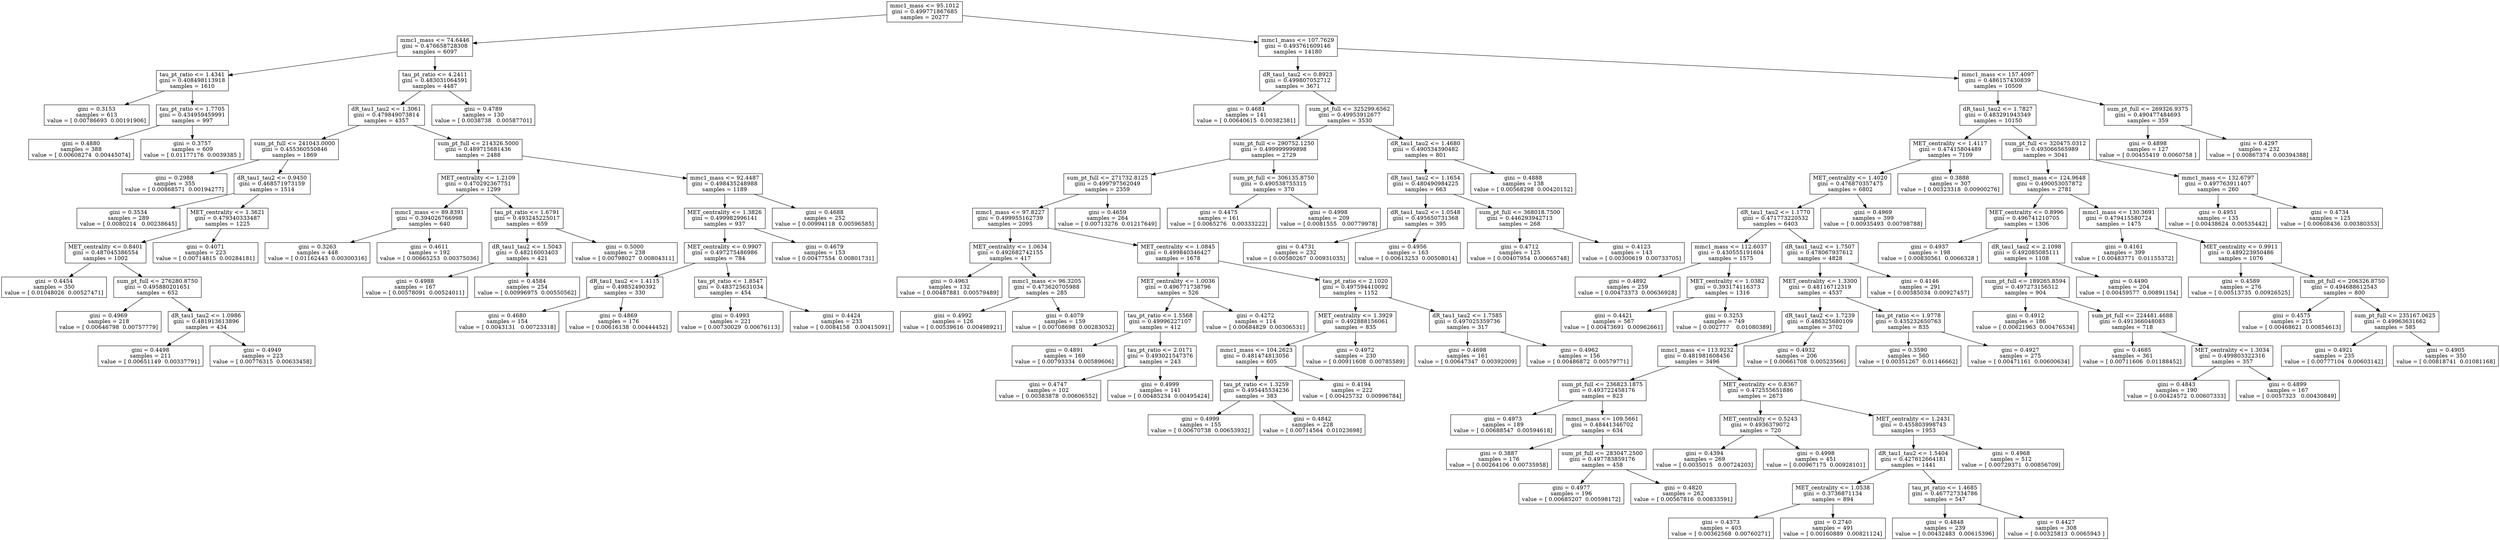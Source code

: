 digraph Tree {
0 [label="mmc1_mass <= 95.1012\ngini = 0.499771867685\nsamples = 20277", shape="box"] ;
1 [label="mmc1_mass <= 74.6446\ngini = 0.476658728308\nsamples = 6097", shape="box"] ;
0 -> 1 ;
2 [label="tau_pt_ratio <= 1.4341\ngini = 0.408498113918\nsamples = 1610", shape="box"] ;
1 -> 2 ;
3 [label="gini = 0.3153\nsamples = 613\nvalue = [ 0.00786693  0.00191906]", shape="box"] ;
2 -> 3 ;
4 [label="tau_pt_ratio <= 1.7705\ngini = 0.434959459991\nsamples = 997", shape="box"] ;
2 -> 4 ;
5 [label="gini = 0.4880\nsamples = 388\nvalue = [ 0.00608274  0.00445074]", shape="box"] ;
4 -> 5 ;
6 [label="gini = 0.3757\nsamples = 609\nvalue = [ 0.01177176  0.0039385 ]", shape="box"] ;
4 -> 6 ;
7 [label="tau_pt_ratio <= 4.2411\ngini = 0.483031064591\nsamples = 4487", shape="box"] ;
1 -> 7 ;
8 [label="dR_tau1_tau2 <= 1.3061\ngini = 0.479849073814\nsamples = 4357", shape="box"] ;
7 -> 8 ;
9 [label="sum_pt_full <= 241043.0000\ngini = 0.455360550846\nsamples = 1869", shape="box"] ;
8 -> 9 ;
10 [label="gini = 0.2988\nsamples = 355\nvalue = [ 0.00868571  0.00194277]", shape="box"] ;
9 -> 10 ;
11 [label="dR_tau1_tau2 <= 0.9450\ngini = 0.468571973159\nsamples = 1514", shape="box"] ;
9 -> 11 ;
12 [label="gini = 0.3534\nsamples = 289\nvalue = [ 0.0080214   0.00238645]", shape="box"] ;
11 -> 12 ;
13 [label="MET_centrality <= 1.3621\ngini = 0.479340333487\nsamples = 1225", shape="box"] ;
11 -> 13 ;
14 [label="MET_centrality <= 0.8401\ngini = 0.487045386554\nsamples = 1002", shape="box"] ;
13 -> 14 ;
15 [label="gini = 0.4454\nsamples = 350\nvalue = [ 0.01048026  0.00527471]", shape="box"] ;
14 -> 15 ;
16 [label="sum_pt_full <= 276280.8750\ngini = 0.495880201651\nsamples = 652", shape="box"] ;
14 -> 16 ;
17 [label="gini = 0.4969\nsamples = 218\nvalue = [ 0.00646798  0.00757779]", shape="box"] ;
16 -> 17 ;
18 [label="dR_tau1_tau2 <= 1.0986\ngini = 0.481913613896\nsamples = 434", shape="box"] ;
16 -> 18 ;
19 [label="gini = 0.4498\nsamples = 211\nvalue = [ 0.00651149  0.00337791]", shape="box"] ;
18 -> 19 ;
20 [label="gini = 0.4949\nsamples = 223\nvalue = [ 0.00776315  0.00633458]", shape="box"] ;
18 -> 20 ;
21 [label="gini = 0.4071\nsamples = 223\nvalue = [ 0.00714815  0.00284181]", shape="box"] ;
13 -> 21 ;
22 [label="sum_pt_full <= 214326.5000\ngini = 0.489715681436\nsamples = 2488", shape="box"] ;
8 -> 22 ;
23 [label="MET_centrality <= 1.2109\ngini = 0.470292367751\nsamples = 1299", shape="box"] ;
22 -> 23 ;
24 [label="mmc1_mass <= 89.8391\ngini = 0.394026766998\nsamples = 640", shape="box"] ;
23 -> 24 ;
25 [label="gini = 0.3263\nsamples = 448\nvalue = [ 0.01162443  0.00300316]", shape="box"] ;
24 -> 25 ;
26 [label="gini = 0.4611\nsamples = 192\nvalue = [ 0.00665253  0.00375036]", shape="box"] ;
24 -> 26 ;
27 [label="tau_pt_ratio <= 1.6791\ngini = 0.493245225017\nsamples = 659", shape="box"] ;
23 -> 27 ;
28 [label="dR_tau1_tau2 <= 1.5043\ngini = 0.48216003403\nsamples = 421", shape="box"] ;
27 -> 28 ;
29 [label="gini = 0.4988\nsamples = 167\nvalue = [ 0.00578091  0.00524011]", shape="box"] ;
28 -> 29 ;
30 [label="gini = 0.4584\nsamples = 254\nvalue = [ 0.00996975  0.00550562]", shape="box"] ;
28 -> 30 ;
31 [label="gini = 0.5000\nsamples = 238\nvalue = [ 0.00798027  0.00804311]", shape="box"] ;
27 -> 31 ;
32 [label="mmc1_mass <= 92.4487\ngini = 0.498435248988\nsamples = 1189", shape="box"] ;
22 -> 32 ;
33 [label="MET_centrality <= 1.3826\ngini = 0.499982996141\nsamples = 937", shape="box"] ;
32 -> 33 ;
34 [label="MET_centrality <= 0.9907\ngini = 0.497275486986\nsamples = 784", shape="box"] ;
33 -> 34 ;
35 [label="dR_tau1_tau2 <= 1.4115\ngini = 0.49852490392\nsamples = 330", shape="box"] ;
34 -> 35 ;
36 [label="gini = 0.4680\nsamples = 154\nvalue = [ 0.0043131   0.00723318]", shape="box"] ;
35 -> 36 ;
37 [label="gini = 0.4869\nsamples = 176\nvalue = [ 0.00616138  0.00444452]", shape="box"] ;
35 -> 37 ;
38 [label="tau_pt_ratio <= 1.8547\ngini = 0.483725631034\nsamples = 454", shape="box"] ;
34 -> 38 ;
39 [label="gini = 0.4993\nsamples = 221\nvalue = [ 0.00730029  0.00676113]", shape="box"] ;
38 -> 39 ;
40 [label="gini = 0.4424\nsamples = 233\nvalue = [ 0.0084158   0.00415091]", shape="box"] ;
38 -> 40 ;
41 [label="gini = 0.4679\nsamples = 153\nvalue = [ 0.00477554  0.00801731]", shape="box"] ;
33 -> 41 ;
42 [label="gini = 0.4688\nsamples = 252\nvalue = [ 0.00994118  0.00596585]", shape="box"] ;
32 -> 42 ;
43 [label="gini = 0.4789\nsamples = 130\nvalue = [ 0.0038738   0.00587701]", shape="box"] ;
7 -> 43 ;
44 [label="mmc1_mass <= 107.7629\ngini = 0.493761609146\nsamples = 14180", shape="box"] ;
0 -> 44 ;
45 [label="dR_tau1_tau2 <= 0.8923\ngini = 0.499807052712\nsamples = 3671", shape="box"] ;
44 -> 45 ;
46 [label="gini = 0.4681\nsamples = 141\nvalue = [ 0.00640615  0.00382381]", shape="box"] ;
45 -> 46 ;
47 [label="sum_pt_full <= 325299.6562\ngini = 0.49953912677\nsamples = 3530", shape="box"] ;
45 -> 47 ;
48 [label="sum_pt_full <= 290752.1250\ngini = 0.499999999898\nsamples = 2729", shape="box"] ;
47 -> 48 ;
49 [label="sum_pt_full <= 271732.8125\ngini = 0.499797562049\nsamples = 2359", shape="box"] ;
48 -> 49 ;
50 [label="mmc1_mass <= 97.8227\ngini = 0.499955162739\nsamples = 2095", shape="box"] ;
49 -> 50 ;
51 [label="MET_centrality <= 1.0634\ngini = 0.492682742155\nsamples = 417", shape="box"] ;
50 -> 51 ;
52 [label="gini = 0.4963\nsamples = 132\nvalue = [ 0.00487881  0.00579489]", shape="box"] ;
51 -> 52 ;
53 [label="mmc1_mass <= 96.3205\ngini = 0.473620705988\nsamples = 285", shape="box"] ;
51 -> 53 ;
54 [label="gini = 0.4992\nsamples = 126\nvalue = [ 0.00539616  0.00498921]", shape="box"] ;
53 -> 54 ;
55 [label="gini = 0.4079\nsamples = 159\nvalue = [ 0.00708698  0.00283052]", shape="box"] ;
53 -> 55 ;
56 [label="MET_centrality <= 1.0845\ngini = 0.499840346427\nsamples = 1678", shape="box"] ;
50 -> 56 ;
57 [label="MET_centrality <= 1.0036\ngini = 0.496771738796\nsamples = 526", shape="box"] ;
56 -> 57 ;
58 [label="tau_pt_ratio <= 1.5568\ngini = 0.49996227107\nsamples = 412", shape="box"] ;
57 -> 58 ;
59 [label="gini = 0.4891\nsamples = 169\nvalue = [ 0.00793334  0.00589606]", shape="box"] ;
58 -> 59 ;
60 [label="tau_pt_ratio <= 2.0171\ngini = 0.493021547376\nsamples = 243", shape="box"] ;
58 -> 60 ;
61 [label="gini = 0.4747\nsamples = 102\nvalue = [ 0.00383878  0.00606552]", shape="box"] ;
60 -> 61 ;
62 [label="gini = 0.4999\nsamples = 141\nvalue = [ 0.00485234  0.00495424]", shape="box"] ;
60 -> 62 ;
63 [label="gini = 0.4272\nsamples = 114\nvalue = [ 0.00684829  0.00306531]", shape="box"] ;
57 -> 63 ;
64 [label="tau_pt_ratio <= 2.1020\ngini = 0.497594410092\nsamples = 1152", shape="box"] ;
56 -> 64 ;
65 [label="MET_centrality <= 1.3929\ngini = 0.492888156061\nsamples = 835", shape="box"] ;
64 -> 65 ;
66 [label="mmc1_mass <= 104.2623\ngini = 0.481474813056\nsamples = 605", shape="box"] ;
65 -> 66 ;
67 [label="tau_pt_ratio <= 1.3259\ngini = 0.495445534236\nsamples = 383", shape="box"] ;
66 -> 67 ;
68 [label="gini = 0.4999\nsamples = 155\nvalue = [ 0.00670738  0.00653932]", shape="box"] ;
67 -> 68 ;
69 [label="gini = 0.4842\nsamples = 228\nvalue = [ 0.00714564  0.01023698]", shape="box"] ;
67 -> 69 ;
70 [label="gini = 0.4194\nsamples = 222\nvalue = [ 0.00425732  0.00996784]", shape="box"] ;
66 -> 70 ;
71 [label="gini = 0.4972\nsamples = 230\nvalue = [ 0.00911608  0.00785589]", shape="box"] ;
65 -> 71 ;
72 [label="dR_tau1_tau2 <= 1.7585\ngini = 0.497025359736\nsamples = 317", shape="box"] ;
64 -> 72 ;
73 [label="gini = 0.4698\nsamples = 161\nvalue = [ 0.00647347  0.00392009]", shape="box"] ;
72 -> 73 ;
74 [label="gini = 0.4962\nsamples = 156\nvalue = [ 0.00486872  0.00579771]", shape="box"] ;
72 -> 74 ;
75 [label="gini = 0.4659\nsamples = 264\nvalue = [ 0.00713276  0.01217649]", shape="box"] ;
49 -> 75 ;
76 [label="sum_pt_full <= 306135.8750\ngini = 0.490538755315\nsamples = 370", shape="box"] ;
48 -> 76 ;
77 [label="gini = 0.4475\nsamples = 161\nvalue = [ 0.0065276   0.00333222]", shape="box"] ;
76 -> 77 ;
78 [label="gini = 0.4998\nsamples = 209\nvalue = [ 0.0081555   0.00779978]", shape="box"] ;
76 -> 78 ;
79 [label="dR_tau1_tau2 <= 1.4680\ngini = 0.490534390482\nsamples = 801", shape="box"] ;
47 -> 79 ;
80 [label="dR_tau1_tau2 <= 1.1654\ngini = 0.480490984225\nsamples = 663", shape="box"] ;
79 -> 80 ;
81 [label="dR_tau1_tau2 <= 1.0548\ngini = 0.495650731368\nsamples = 395", shape="box"] ;
80 -> 81 ;
82 [label="gini = 0.4731\nsamples = 232\nvalue = [ 0.00580267  0.00931035]", shape="box"] ;
81 -> 82 ;
83 [label="gini = 0.4956\nsamples = 163\nvalue = [ 0.00613253  0.00508014]", shape="box"] ;
81 -> 83 ;
84 [label="sum_pt_full <= 368018.7500\ngini = 0.446293942713\nsamples = 268", shape="box"] ;
80 -> 84 ;
85 [label="gini = 0.4712\nsamples = 125\nvalue = [ 0.00407954  0.00665748]", shape="box"] ;
84 -> 85 ;
86 [label="gini = 0.4123\nsamples = 143\nvalue = [ 0.00300619  0.00733705]", shape="box"] ;
84 -> 86 ;
87 [label="gini = 0.4888\nsamples = 138\nvalue = [ 0.00568298  0.00420152]", shape="box"] ;
79 -> 87 ;
88 [label="mmc1_mass <= 157.4097\ngini = 0.486157430839\nsamples = 10509", shape="box"] ;
44 -> 88 ;
89 [label="dR_tau1_tau2 <= 1.7827\ngini = 0.483291943349\nsamples = 10150", shape="box"] ;
88 -> 89 ;
90 [label="MET_centrality <= 1.4117\ngini = 0.47415804489\nsamples = 7109", shape="box"] ;
89 -> 90 ;
91 [label="MET_centrality <= 1.4020\ngini = 0.476870357475\nsamples = 6802", shape="box"] ;
90 -> 91 ;
92 [label="dR_tau1_tau2 <= 1.1770\ngini = 0.471773220532\nsamples = 6403", shape="box"] ;
91 -> 92 ;
93 [label="mmc1_mass <= 112.6037\ngini = 0.430555191604\nsamples = 1575", shape="box"] ;
92 -> 93 ;
94 [label="gini = 0.4892\nsamples = 259\nvalue = [ 0.00473373  0.00636928]", shape="box"] ;
93 -> 94 ;
95 [label="MET_centrality <= 1.0382\ngini = 0.393174116373\nsamples = 1316", shape="box"] ;
93 -> 95 ;
96 [label="gini = 0.4421\nsamples = 567\nvalue = [ 0.00473691  0.00962661]", shape="box"] ;
95 -> 96 ;
97 [label="gini = 0.3253\nsamples = 749\nvalue = [ 0.002777    0.01080389]", shape="box"] ;
95 -> 97 ;
98 [label="dR_tau1_tau2 <= 1.7507\ngini = 0.478067937612\nsamples = 4828", shape="box"] ;
92 -> 98 ;
99 [label="MET_centrality <= 1.3300\ngini = 0.48116712319\nsamples = 4537", shape="box"] ;
98 -> 99 ;
100 [label="dR_tau1_tau2 <= 1.7239\ngini = 0.486325680109\nsamples = 3702", shape="box"] ;
99 -> 100 ;
101 [label="mmc1_mass <= 113.9232\ngini = 0.481981608456\nsamples = 3496", shape="box"] ;
100 -> 101 ;
102 [label="sum_pt_full <= 236823.1875\ngini = 0.493722458176\nsamples = 823", shape="box"] ;
101 -> 102 ;
103 [label="gini = 0.4973\nsamples = 189\nvalue = [ 0.00688547  0.00594618]", shape="box"] ;
102 -> 103 ;
104 [label="mmc1_mass <= 109.5661\ngini = 0.48441346702\nsamples = 634", shape="box"] ;
102 -> 104 ;
105 [label="gini = 0.3887\nsamples = 176\nvalue = [ 0.00264106  0.00735958]", shape="box"] ;
104 -> 105 ;
106 [label="sum_pt_full <= 283047.2500\ngini = 0.497783859176\nsamples = 458", shape="box"] ;
104 -> 106 ;
107 [label="gini = 0.4977\nsamples = 196\nvalue = [ 0.00685207  0.00598172]", shape="box"] ;
106 -> 107 ;
108 [label="gini = 0.4820\nsamples = 262\nvalue = [ 0.00567816  0.00833591]", shape="box"] ;
106 -> 108 ;
109 [label="MET_centrality <= 0.8367\ngini = 0.472555651886\nsamples = 2673", shape="box"] ;
101 -> 109 ;
110 [label="MET_centrality <= 0.5243\ngini = 0.4936379072\nsamples = 720", shape="box"] ;
109 -> 110 ;
111 [label="gini = 0.4394\nsamples = 269\nvalue = [ 0.0035015   0.00724203]", shape="box"] ;
110 -> 111 ;
112 [label="gini = 0.4998\nsamples = 451\nvalue = [ 0.00967175  0.00928101]", shape="box"] ;
110 -> 112 ;
113 [label="MET_centrality <= 1.2431\ngini = 0.455803998743\nsamples = 1953", shape="box"] ;
109 -> 113 ;
114 [label="dR_tau1_tau2 <= 1.5404\ngini = 0.427612664181\nsamples = 1441", shape="box"] ;
113 -> 114 ;
115 [label="MET_centrality <= 1.0538\ngini = 0.3736871134\nsamples = 894", shape="box"] ;
114 -> 115 ;
116 [label="gini = 0.4373\nsamples = 403\nvalue = [ 0.00362568  0.00760271]", shape="box"] ;
115 -> 116 ;
117 [label="gini = 0.2740\nsamples = 491\nvalue = [ 0.00160889  0.00821124]", shape="box"] ;
115 -> 117 ;
118 [label="tau_pt_ratio <= 1.4685\ngini = 0.467727334786\nsamples = 547", shape="box"] ;
114 -> 118 ;
119 [label="gini = 0.4848\nsamples = 239\nvalue = [ 0.00432483  0.00615396]", shape="box"] ;
118 -> 119 ;
120 [label="gini = 0.4427\nsamples = 308\nvalue = [ 0.00325813  0.0065943 ]", shape="box"] ;
118 -> 120 ;
121 [label="gini = 0.4968\nsamples = 512\nvalue = [ 0.00729371  0.00856709]", shape="box"] ;
113 -> 121 ;
122 [label="gini = 0.4932\nsamples = 206\nvalue = [ 0.00661708  0.00523566]", shape="box"] ;
100 -> 122 ;
123 [label="tau_pt_ratio <= 1.9778\ngini = 0.435232650763\nsamples = 835", shape="box"] ;
99 -> 123 ;
124 [label="gini = 0.3590\nsamples = 560\nvalue = [ 0.00351267  0.01146662]", shape="box"] ;
123 -> 124 ;
125 [label="gini = 0.4927\nsamples = 275\nvalue = [ 0.00471161  0.00600634]", shape="box"] ;
123 -> 125 ;
126 [label="gini = 0.4146\nsamples = 291\nvalue = [ 0.00385034  0.00927457]", shape="box"] ;
98 -> 126 ;
127 [label="gini = 0.4969\nsamples = 399\nvalue = [ 0.00935493  0.00798788]", shape="box"] ;
91 -> 127 ;
128 [label="gini = 0.3888\nsamples = 307\nvalue = [ 0.00323318  0.00900276]", shape="box"] ;
90 -> 128 ;
129 [label="sum_pt_full <= 320475.0312\ngini = 0.493066565989\nsamples = 3041", shape="box"] ;
89 -> 129 ;
130 [label="mmc1_mass <= 124.9648\ngini = 0.490053057872\nsamples = 2781", shape="box"] ;
129 -> 130 ;
131 [label="MET_centrality <= 0.8996\ngini = 0.496741210705\nsamples = 1306", shape="box"] ;
130 -> 131 ;
132 [label="gini = 0.4937\nsamples = 198\nvalue = [ 0.00830561  0.0066328 ]", shape="box"] ;
131 -> 132 ;
133 [label="dR_tau1_tau2 <= 2.1098\ngini = 0.492085085111\nsamples = 1108", shape="box"] ;
131 -> 133 ;
134 [label="sum_pt_full <= 189265.8594\ngini = 0.497273156512\nsamples = 904", shape="box"] ;
133 -> 134 ;
135 [label="gini = 0.4912\nsamples = 186\nvalue = [ 0.00621963  0.00476534]", shape="box"] ;
134 -> 135 ;
136 [label="sum_pt_full <= 224481.4688\ngini = 0.491366048083\nsamples = 718", shape="box"] ;
134 -> 136 ;
137 [label="gini = 0.4685\nsamples = 361\nvalue = [ 0.00711606  0.01188452]", shape="box"] ;
136 -> 137 ;
138 [label="MET_centrality <= 1.3034\ngini = 0.499803322316\nsamples = 357", shape="box"] ;
136 -> 138 ;
139 [label="gini = 0.4843\nsamples = 190\nvalue = [ 0.00424572  0.00607333]", shape="box"] ;
138 -> 139 ;
140 [label="gini = 0.4899\nsamples = 167\nvalue = [ 0.0057323   0.00430849]", shape="box"] ;
138 -> 140 ;
141 [label="gini = 0.4490\nsamples = 204\nvalue = [ 0.00459577  0.00891154]", shape="box"] ;
133 -> 141 ;
142 [label="mmc1_mass <= 130.3691\ngini = 0.479415580724\nsamples = 1475", shape="box"] ;
130 -> 142 ;
143 [label="gini = 0.4161\nsamples = 399\nvalue = [ 0.00483771  0.01155372]", shape="box"] ;
142 -> 143 ;
144 [label="MET_centrality <= 0.9911\ngini = 0.489223950486\nsamples = 1076", shape="box"] ;
142 -> 144 ;
145 [label="gini = 0.4589\nsamples = 276\nvalue = [ 0.00513735  0.00926525]", shape="box"] ;
144 -> 145 ;
146 [label="sum_pt_full <= 206326.8750\ngini = 0.494688612543\nsamples = 800", shape="box"] ;
144 -> 146 ;
147 [label="gini = 0.4575\nsamples = 215\nvalue = [ 0.00468621  0.00854613]", shape="box"] ;
146 -> 147 ;
148 [label="sum_pt_full <= 235167.0625\ngini = 0.49963631662\nsamples = 585", shape="box"] ;
146 -> 148 ;
149 [label="gini = 0.4921\nsamples = 235\nvalue = [ 0.00777104  0.00603142]", shape="box"] ;
148 -> 149 ;
150 [label="gini = 0.4905\nsamples = 350\nvalue = [ 0.00818741  0.01081168]", shape="box"] ;
148 -> 150 ;
151 [label="mmc1_mass <= 132.6797\ngini = 0.497763911407\nsamples = 260", shape="box"] ;
129 -> 151 ;
152 [label="gini = 0.4951\nsamples = 135\nvalue = [ 0.00438624  0.00535442]", shape="box"] ;
151 -> 152 ;
153 [label="gini = 0.4734\nsamples = 125\nvalue = [ 0.00608436  0.00380353]", shape="box"] ;
151 -> 153 ;
154 [label="sum_pt_full <= 269326.9375\ngini = 0.490477484693\nsamples = 359", shape="box"] ;
88 -> 154 ;
155 [label="gini = 0.4898\nsamples = 127\nvalue = [ 0.00455419  0.0060758 ]", shape="box"] ;
154 -> 155 ;
156 [label="gini = 0.4297\nsamples = 232\nvalue = [ 0.00867374  0.00394388]", shape="box"] ;
154 -> 156 ;
}